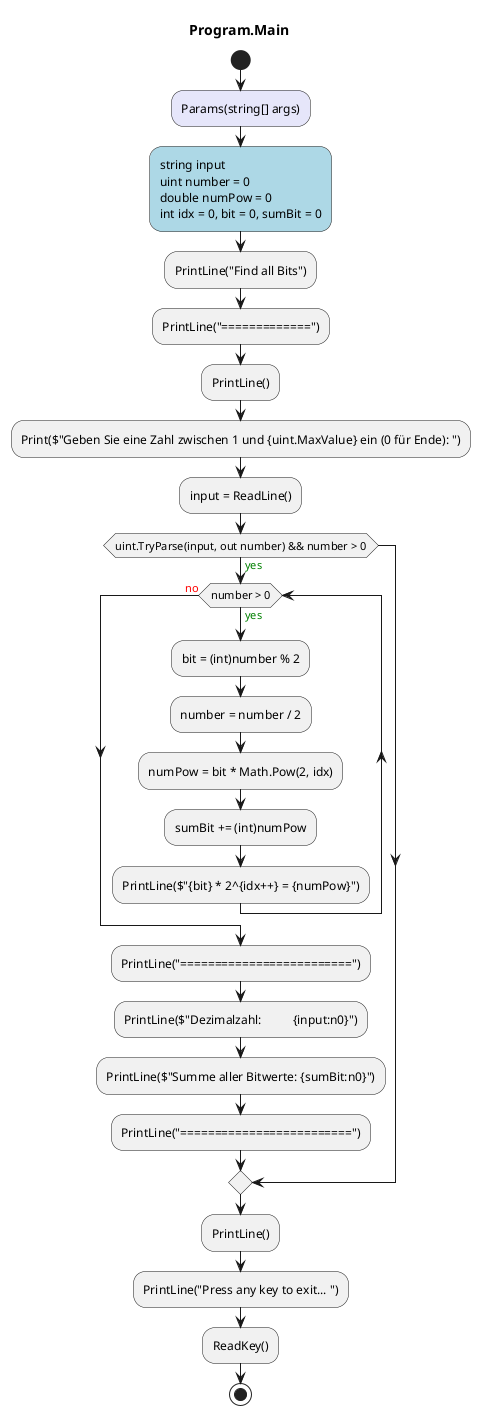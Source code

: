 @startuml Program.Main
title Program.Main
start
#Lavender:Params(string[] args);
#LightBlue:string input
uint number = 0
double numPow = 0
int idx = 0, bit = 0, sumBit = 0;
:PrintLine("Find all Bits");
:PrintLine("=============");
:PrintLine();
:Print($"Geben Sie eine Zahl zwischen 1 und {uint.MaxValue} ein (0 für Ende): ");
:input = ReadLine();
if (uint.TryParse(input, out number) && number > 0) then (<color:green>yes)
    while (number > 0) is (<color:green>yes)
        :bit = (int)number % 2;
        :number = number / 2;
        :numPow = bit * Math.Pow(2, idx);
        :sumBit += (int)numPow;
        :PrintLine($"{bit} * 2^{idx++} = {numPow}");
    endwhile (<color:red>no)
    :PrintLine("=========================");
    :PrintLine($"Dezimalzahl:          {input:n0}");
    :PrintLine($"Summe aller Bitwerte: {sumBit:n0}");
    :PrintLine("=========================");
endif
:PrintLine();
:PrintLine("Press any key to exit... ");
:ReadKey();
stop
@enduml
